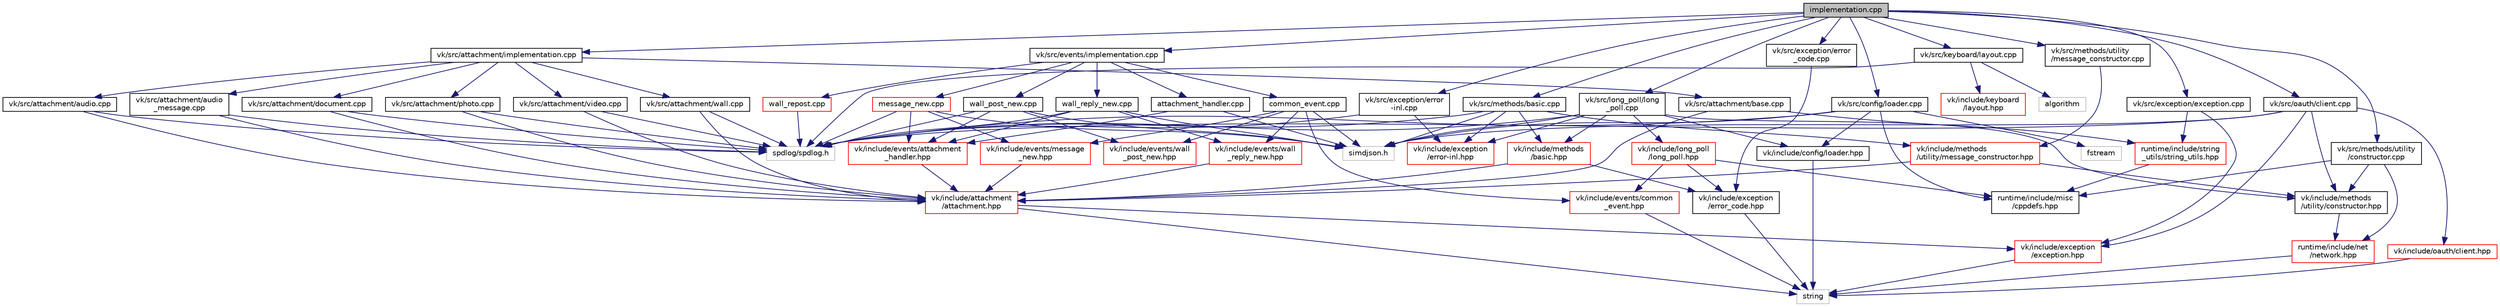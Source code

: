 digraph "implementation.cpp"
{
 // LATEX_PDF_SIZE
  edge [fontname="Helvetica",fontsize="10",labelfontname="Helvetica",labelfontsize="10"];
  node [fontname="Helvetica",fontsize="10",shape=record];
  Node1 [label="implementation.cpp",height=0.2,width=0.4,color="black", fillcolor="grey75", style="filled", fontcolor="black",tooltip=" "];
  Node1 -> Node2 [color="midnightblue",fontsize="10",style="solid",fontname="Helvetica"];
  Node2 [label="vk/src/attachment/implementation.cpp",height=0.2,width=0.4,color="black", fillcolor="white", style="filled",URL="$vk_2src_2attachment_2implementation_8cpp.html",tooltip=" "];
  Node2 -> Node3 [color="midnightblue",fontsize="10",style="solid",fontname="Helvetica"];
  Node3 [label="vk/src/attachment/audio.cpp",height=0.2,width=0.4,color="black", fillcolor="white", style="filled",URL="$audio_8cpp.html",tooltip=" "];
  Node3 -> Node4 [color="midnightblue",fontsize="10",style="solid",fontname="Helvetica"];
  Node4 [label="vk/include/attachment\l/attachment.hpp",height=0.2,width=0.4,color="red", fillcolor="white", style="filled",URL="$attachment_8hpp.html",tooltip=" "];
  Node4 -> Node5 [color="midnightblue",fontsize="10",style="solid",fontname="Helvetica"];
  Node5 [label="vk/include/exception\l/exception.hpp",height=0.2,width=0.4,color="red", fillcolor="white", style="filled",URL="$exception_8hpp.html",tooltip=" "];
  Node5 -> Node7 [color="midnightblue",fontsize="10",style="solid",fontname="Helvetica"];
  Node7 [label="string",height=0.2,width=0.4,color="grey75", fillcolor="white", style="filled",tooltip=" "];
  Node4 -> Node7 [color="midnightblue",fontsize="10",style="solid",fontname="Helvetica"];
  Node3 -> Node10 [color="midnightblue",fontsize="10",style="solid",fontname="Helvetica"];
  Node10 [label="spdlog/spdlog.h",height=0.2,width=0.4,color="grey75", fillcolor="white", style="filled",tooltip=" "];
  Node2 -> Node11 [color="midnightblue",fontsize="10",style="solid",fontname="Helvetica"];
  Node11 [label="vk/src/attachment/audio\l_message.cpp",height=0.2,width=0.4,color="black", fillcolor="white", style="filled",URL="$audio__message_8cpp.html",tooltip=" "];
  Node11 -> Node4 [color="midnightblue",fontsize="10",style="solid",fontname="Helvetica"];
  Node11 -> Node10 [color="midnightblue",fontsize="10",style="solid",fontname="Helvetica"];
  Node2 -> Node12 [color="midnightblue",fontsize="10",style="solid",fontname="Helvetica"];
  Node12 [label="vk/src/attachment/base.cpp",height=0.2,width=0.4,color="black", fillcolor="white", style="filled",URL="$base_8cpp.html",tooltip=" "];
  Node12 -> Node4 [color="midnightblue",fontsize="10",style="solid",fontname="Helvetica"];
  Node12 -> Node13 [color="midnightblue",fontsize="10",style="solid",fontname="Helvetica"];
  Node13 [label="runtime/include/string\l_utils/string_utils.hpp",height=0.2,width=0.4,color="red", fillcolor="white", style="filled",URL="$string__utils_8hpp.html",tooltip=" "];
  Node13 -> Node26 [color="midnightblue",fontsize="10",style="solid",fontname="Helvetica"];
  Node26 [label="runtime/include/misc\l/cppdefs.hpp",height=0.2,width=0.4,color="black", fillcolor="white", style="filled",URL="$cppdefs_8hpp.html",tooltip=" "];
  Node2 -> Node27 [color="midnightblue",fontsize="10",style="solid",fontname="Helvetica"];
  Node27 [label="vk/src/attachment/document.cpp",height=0.2,width=0.4,color="black", fillcolor="white", style="filled",URL="$document_8cpp.html",tooltip=" "];
  Node27 -> Node4 [color="midnightblue",fontsize="10",style="solid",fontname="Helvetica"];
  Node27 -> Node10 [color="midnightblue",fontsize="10",style="solid",fontname="Helvetica"];
  Node2 -> Node28 [color="midnightblue",fontsize="10",style="solid",fontname="Helvetica"];
  Node28 [label="vk/src/attachment/photo.cpp",height=0.2,width=0.4,color="black", fillcolor="white", style="filled",URL="$photo_8cpp.html",tooltip=" "];
  Node28 -> Node4 [color="midnightblue",fontsize="10",style="solid",fontname="Helvetica"];
  Node28 -> Node10 [color="midnightblue",fontsize="10",style="solid",fontname="Helvetica"];
  Node2 -> Node29 [color="midnightblue",fontsize="10",style="solid",fontname="Helvetica"];
  Node29 [label="vk/src/attachment/video.cpp",height=0.2,width=0.4,color="black", fillcolor="white", style="filled",URL="$video_8cpp.html",tooltip=" "];
  Node29 -> Node4 [color="midnightblue",fontsize="10",style="solid",fontname="Helvetica"];
  Node29 -> Node10 [color="midnightblue",fontsize="10",style="solid",fontname="Helvetica"];
  Node2 -> Node30 [color="midnightblue",fontsize="10",style="solid",fontname="Helvetica"];
  Node30 [label="vk/src/attachment/wall.cpp",height=0.2,width=0.4,color="black", fillcolor="white", style="filled",URL="$wall_8cpp.html",tooltip=" "];
  Node30 -> Node4 [color="midnightblue",fontsize="10",style="solid",fontname="Helvetica"];
  Node30 -> Node10 [color="midnightblue",fontsize="10",style="solid",fontname="Helvetica"];
  Node1 -> Node31 [color="midnightblue",fontsize="10",style="solid",fontname="Helvetica"];
  Node31 [label="vk/src/config/loader.cpp",height=0.2,width=0.4,color="black", fillcolor="white", style="filled",URL="$loader_8cpp.html",tooltip=" "];
  Node31 -> Node32 [color="midnightblue",fontsize="10",style="solid",fontname="Helvetica"];
  Node32 [label="vk/include/config/loader.hpp",height=0.2,width=0.4,color="black", fillcolor="white", style="filled",URL="$loader_8hpp.html",tooltip=" "];
  Node32 -> Node7 [color="midnightblue",fontsize="10",style="solid",fontname="Helvetica"];
  Node31 -> Node26 [color="midnightblue",fontsize="10",style="solid",fontname="Helvetica"];
  Node31 -> Node33 [color="midnightblue",fontsize="10",style="solid",fontname="Helvetica"];
  Node33 [label="simdjson.h",height=0.2,width=0.4,color="grey75", fillcolor="white", style="filled",tooltip=" "];
  Node31 -> Node10 [color="midnightblue",fontsize="10",style="solid",fontname="Helvetica"];
  Node31 -> Node34 [color="midnightblue",fontsize="10",style="solid",fontname="Helvetica"];
  Node34 [label="fstream",height=0.2,width=0.4,color="grey75", fillcolor="white", style="filled",tooltip=" "];
  Node1 -> Node35 [color="midnightblue",fontsize="10",style="solid",fontname="Helvetica"];
  Node35 [label="vk/src/events/implementation.cpp",height=0.2,width=0.4,color="black", fillcolor="white", style="filled",URL="$vk_2src_2events_2implementation_8cpp.html",tooltip=" "];
  Node35 -> Node36 [color="midnightblue",fontsize="10",style="solid",fontname="Helvetica"];
  Node36 [label="attachment_handler.cpp",height=0.2,width=0.4,color="black", fillcolor="white", style="filled",URL="$attachment__handler_8cpp.html",tooltip=" "];
  Node36 -> Node37 [color="midnightblue",fontsize="10",style="solid",fontname="Helvetica"];
  Node37 [label="vk/include/events/attachment\l_handler.hpp",height=0.2,width=0.4,color="red", fillcolor="white", style="filled",URL="$attachment__handler_8hpp.html",tooltip=" "];
  Node37 -> Node4 [color="midnightblue",fontsize="10",style="solid",fontname="Helvetica"];
  Node36 -> Node33 [color="midnightblue",fontsize="10",style="solid",fontname="Helvetica"];
  Node35 -> Node38 [color="midnightblue",fontsize="10",style="solid",fontname="Helvetica"];
  Node38 [label="common_event.cpp",height=0.2,width=0.4,color="black", fillcolor="white", style="filled",URL="$common__event_8cpp.html",tooltip=" "];
  Node38 -> Node39 [color="midnightblue",fontsize="10",style="solid",fontname="Helvetica"];
  Node39 [label="vk/include/events/common\l_event.hpp",height=0.2,width=0.4,color="red", fillcolor="white", style="filled",URL="$common__event_8hpp.html",tooltip=" "];
  Node39 -> Node7 [color="midnightblue",fontsize="10",style="solid",fontname="Helvetica"];
  Node38 -> Node40 [color="midnightblue",fontsize="10",style="solid",fontname="Helvetica"];
  Node40 [label="vk/include/events/message\l_new.hpp",height=0.2,width=0.4,color="red", fillcolor="white", style="filled",URL="$message__new_8hpp.html",tooltip=" "];
  Node40 -> Node4 [color="midnightblue",fontsize="10",style="solid",fontname="Helvetica"];
  Node38 -> Node43 [color="midnightblue",fontsize="10",style="solid",fontname="Helvetica"];
  Node43 [label="vk/include/events/wall\l_post_new.hpp",height=0.2,width=0.4,color="red", fillcolor="white", style="filled",URL="$wall__post__new_8hpp.html",tooltip=" "];
  Node38 -> Node45 [color="midnightblue",fontsize="10",style="solid",fontname="Helvetica"];
  Node45 [label="vk/include/events/wall\l_reply_new.hpp",height=0.2,width=0.4,color="red", fillcolor="white", style="filled",URL="$wall__reply__new_8hpp.html",tooltip=" "];
  Node45 -> Node4 [color="midnightblue",fontsize="10",style="solid",fontname="Helvetica"];
  Node38 -> Node33 [color="midnightblue",fontsize="10",style="solid",fontname="Helvetica"];
  Node35 -> Node46 [color="midnightblue",fontsize="10",style="solid",fontname="Helvetica"];
  Node46 [label="message_new.cpp",height=0.2,width=0.4,color="red", fillcolor="white", style="filled",URL="$message__new_8cpp.html",tooltip=" "];
  Node46 -> Node40 [color="midnightblue",fontsize="10",style="solid",fontname="Helvetica"];
  Node46 -> Node37 [color="midnightblue",fontsize="10",style="solid",fontname="Helvetica"];
  Node46 -> Node33 [color="midnightblue",fontsize="10",style="solid",fontname="Helvetica"];
  Node46 -> Node10 [color="midnightblue",fontsize="10",style="solid",fontname="Helvetica"];
  Node35 -> Node48 [color="midnightblue",fontsize="10",style="solid",fontname="Helvetica"];
  Node48 [label="wall_post_new.cpp",height=0.2,width=0.4,color="black", fillcolor="white", style="filled",URL="$wall__post__new_8cpp.html",tooltip=" "];
  Node48 -> Node43 [color="midnightblue",fontsize="10",style="solid",fontname="Helvetica"];
  Node48 -> Node37 [color="midnightblue",fontsize="10",style="solid",fontname="Helvetica"];
  Node48 -> Node33 [color="midnightblue",fontsize="10",style="solid",fontname="Helvetica"];
  Node48 -> Node10 [color="midnightblue",fontsize="10",style="solid",fontname="Helvetica"];
  Node35 -> Node49 [color="midnightblue",fontsize="10",style="solid",fontname="Helvetica"];
  Node49 [label="wall_reply_new.cpp",height=0.2,width=0.4,color="black", fillcolor="white", style="filled",URL="$wall__reply__new_8cpp.html",tooltip=" "];
  Node49 -> Node45 [color="midnightblue",fontsize="10",style="solid",fontname="Helvetica"];
  Node49 -> Node37 [color="midnightblue",fontsize="10",style="solid",fontname="Helvetica"];
  Node49 -> Node33 [color="midnightblue",fontsize="10",style="solid",fontname="Helvetica"];
  Node49 -> Node10 [color="midnightblue",fontsize="10",style="solid",fontname="Helvetica"];
  Node35 -> Node50 [color="midnightblue",fontsize="10",style="solid",fontname="Helvetica"];
  Node50 [label="wall_repost.cpp",height=0.2,width=0.4,color="red", fillcolor="white", style="filled",URL="$wall__repost_8cpp.html",tooltip=" "];
  Node50 -> Node10 [color="midnightblue",fontsize="10",style="solid",fontname="Helvetica"];
  Node1 -> Node52 [color="midnightblue",fontsize="10",style="solid",fontname="Helvetica"];
  Node52 [label="vk/src/exception/error\l-inl.cpp",height=0.2,width=0.4,color="black", fillcolor="white", style="filled",URL="$error-inl_8cpp.html",tooltip=" "];
  Node52 -> Node53 [color="midnightblue",fontsize="10",style="solid",fontname="Helvetica"];
  Node53 [label="vk/include/exception\l/error-inl.hpp",height=0.2,width=0.4,color="red", fillcolor="white", style="filled",URL="$error-inl_8hpp.html",tooltip=" "];
  Node52 -> Node10 [color="midnightblue",fontsize="10",style="solid",fontname="Helvetica"];
  Node1 -> Node56 [color="midnightblue",fontsize="10",style="solid",fontname="Helvetica"];
  Node56 [label="vk/src/exception/error\l_code.cpp",height=0.2,width=0.4,color="black", fillcolor="white", style="filled",URL="$error__code_8cpp.html",tooltip=" "];
  Node56 -> Node57 [color="midnightblue",fontsize="10",style="solid",fontname="Helvetica"];
  Node57 [label="vk/include/exception\l/error_code.hpp",height=0.2,width=0.4,color="black", fillcolor="white", style="filled",URL="$error__code_8hpp.html",tooltip=" "];
  Node57 -> Node7 [color="midnightblue",fontsize="10",style="solid",fontname="Helvetica"];
  Node1 -> Node58 [color="midnightblue",fontsize="10",style="solid",fontname="Helvetica"];
  Node58 [label="vk/src/exception/exception.cpp",height=0.2,width=0.4,color="black", fillcolor="white", style="filled",URL="$exception_8cpp.html",tooltip=" "];
  Node58 -> Node5 [color="midnightblue",fontsize="10",style="solid",fontname="Helvetica"];
  Node58 -> Node13 [color="midnightblue",fontsize="10",style="solid",fontname="Helvetica"];
  Node1 -> Node59 [color="midnightblue",fontsize="10",style="solid",fontname="Helvetica"];
  Node59 [label="vk/src/keyboard/layout.cpp",height=0.2,width=0.4,color="black", fillcolor="white", style="filled",URL="$layout_8cpp.html",tooltip=" "];
  Node59 -> Node60 [color="midnightblue",fontsize="10",style="solid",fontname="Helvetica"];
  Node60 [label="vk/include/keyboard\l/layout.hpp",height=0.2,width=0.4,color="red", fillcolor="white", style="filled",URL="$layout_8hpp.html",tooltip=" "];
  Node59 -> Node10 [color="midnightblue",fontsize="10",style="solid",fontname="Helvetica"];
  Node59 -> Node67 [color="midnightblue",fontsize="10",style="solid",fontname="Helvetica"];
  Node67 [label="algorithm",height=0.2,width=0.4,color="grey75", fillcolor="white", style="filled",tooltip=" "];
  Node1 -> Node68 [color="midnightblue",fontsize="10",style="solid",fontname="Helvetica"];
  Node68 [label="vk/src/long_poll/long\l_poll.cpp",height=0.2,width=0.4,color="black", fillcolor="white", style="filled",URL="$long__poll_8cpp.html",tooltip=" "];
  Node68 -> Node69 [color="midnightblue",fontsize="10",style="solid",fontname="Helvetica"];
  Node69 [label="vk/include/long_poll\l/long_poll.hpp",height=0.2,width=0.4,color="red", fillcolor="white", style="filled",URL="$long__poll_8hpp.html",tooltip=" "];
  Node69 -> Node26 [color="midnightblue",fontsize="10",style="solid",fontname="Helvetica"];
  Node69 -> Node39 [color="midnightblue",fontsize="10",style="solid",fontname="Helvetica"];
  Node69 -> Node57 [color="midnightblue",fontsize="10",style="solid",fontname="Helvetica"];
  Node68 -> Node33 [color="midnightblue",fontsize="10",style="solid",fontname="Helvetica"];
  Node68 -> Node10 [color="midnightblue",fontsize="10",style="solid",fontname="Helvetica"];
  Node68 -> Node32 [color="midnightblue",fontsize="10",style="solid",fontname="Helvetica"];
  Node68 -> Node53 [color="midnightblue",fontsize="10",style="solid",fontname="Helvetica"];
  Node68 -> Node72 [color="midnightblue",fontsize="10",style="solid",fontname="Helvetica"];
  Node72 [label="vk/include/methods\l/basic.hpp",height=0.2,width=0.4,color="red", fillcolor="white", style="filled",URL="$basic_8hpp.html",tooltip=" "];
  Node72 -> Node4 [color="midnightblue",fontsize="10",style="solid",fontname="Helvetica"];
  Node72 -> Node57 [color="midnightblue",fontsize="10",style="solid",fontname="Helvetica"];
  Node68 -> Node73 [color="midnightblue",fontsize="10",style="solid",fontname="Helvetica"];
  Node73 [label="vk/include/methods\l/utility/constructor.hpp",height=0.2,width=0.4,color="black", fillcolor="white", style="filled",URL="$constructor_8hpp.html",tooltip=" "];
  Node73 -> Node74 [color="midnightblue",fontsize="10",style="solid",fontname="Helvetica"];
  Node74 [label="runtime/include/net\l/network.hpp",height=0.2,width=0.4,color="red", fillcolor="white", style="filled",URL="$network_8hpp.html",tooltip=" "];
  Node74 -> Node7 [color="midnightblue",fontsize="10",style="solid",fontname="Helvetica"];
  Node1 -> Node76 [color="midnightblue",fontsize="10",style="solid",fontname="Helvetica"];
  Node76 [label="vk/src/methods/utility\l/constructor.cpp",height=0.2,width=0.4,color="black", fillcolor="white", style="filled",URL="$constructor_8cpp.html",tooltip=" "];
  Node76 -> Node73 [color="midnightblue",fontsize="10",style="solid",fontname="Helvetica"];
  Node76 -> Node26 [color="midnightblue",fontsize="10",style="solid",fontname="Helvetica"];
  Node76 -> Node74 [color="midnightblue",fontsize="10",style="solid",fontname="Helvetica"];
  Node1 -> Node77 [color="midnightblue",fontsize="10",style="solid",fontname="Helvetica"];
  Node77 [label="vk/src/methods/utility\l/message_constructor.cpp",height=0.2,width=0.4,color="black", fillcolor="white", style="filled",URL="$message__constructor_8cpp.html",tooltip=" "];
  Node77 -> Node78 [color="midnightblue",fontsize="10",style="solid",fontname="Helvetica"];
  Node78 [label="vk/include/methods\l/utility/message_constructor.hpp",height=0.2,width=0.4,color="red", fillcolor="white", style="filled",URL="$message__constructor_8hpp.html",tooltip=" "];
  Node78 -> Node4 [color="midnightblue",fontsize="10",style="solid",fontname="Helvetica"];
  Node78 -> Node73 [color="midnightblue",fontsize="10",style="solid",fontname="Helvetica"];
  Node1 -> Node79 [color="midnightblue",fontsize="10",style="solid",fontname="Helvetica"];
  Node79 [label="vk/src/methods/basic.cpp",height=0.2,width=0.4,color="black", fillcolor="white", style="filled",URL="$basic_8cpp.html",tooltip=" "];
  Node79 -> Node72 [color="midnightblue",fontsize="10",style="solid",fontname="Helvetica"];
  Node79 -> Node53 [color="midnightblue",fontsize="10",style="solid",fontname="Helvetica"];
  Node79 -> Node78 [color="midnightblue",fontsize="10",style="solid",fontname="Helvetica"];
  Node79 -> Node33 [color="midnightblue",fontsize="10",style="solid",fontname="Helvetica"];
  Node79 -> Node10 [color="midnightblue",fontsize="10",style="solid",fontname="Helvetica"];
  Node1 -> Node80 [color="midnightblue",fontsize="10",style="solid",fontname="Helvetica"];
  Node80 [label="vk/src/oauth/client.cpp",height=0.2,width=0.4,color="black", fillcolor="white", style="filled",URL="$client_8cpp.html",tooltip=" "];
  Node80 -> Node81 [color="midnightblue",fontsize="10",style="solid",fontname="Helvetica"];
  Node81 [label="vk/include/oauth/client.hpp",height=0.2,width=0.4,color="red", fillcolor="white", style="filled",URL="$client_8hpp.html",tooltip=" "];
  Node81 -> Node7 [color="midnightblue",fontsize="10",style="solid",fontname="Helvetica"];
  Node80 -> Node5 [color="midnightblue",fontsize="10",style="solid",fontname="Helvetica"];
  Node80 -> Node73 [color="midnightblue",fontsize="10",style="solid",fontname="Helvetica"];
  Node80 -> Node33 [color="midnightblue",fontsize="10",style="solid",fontname="Helvetica"];
  Node80 -> Node10 [color="midnightblue",fontsize="10",style="solid",fontname="Helvetica"];
}
